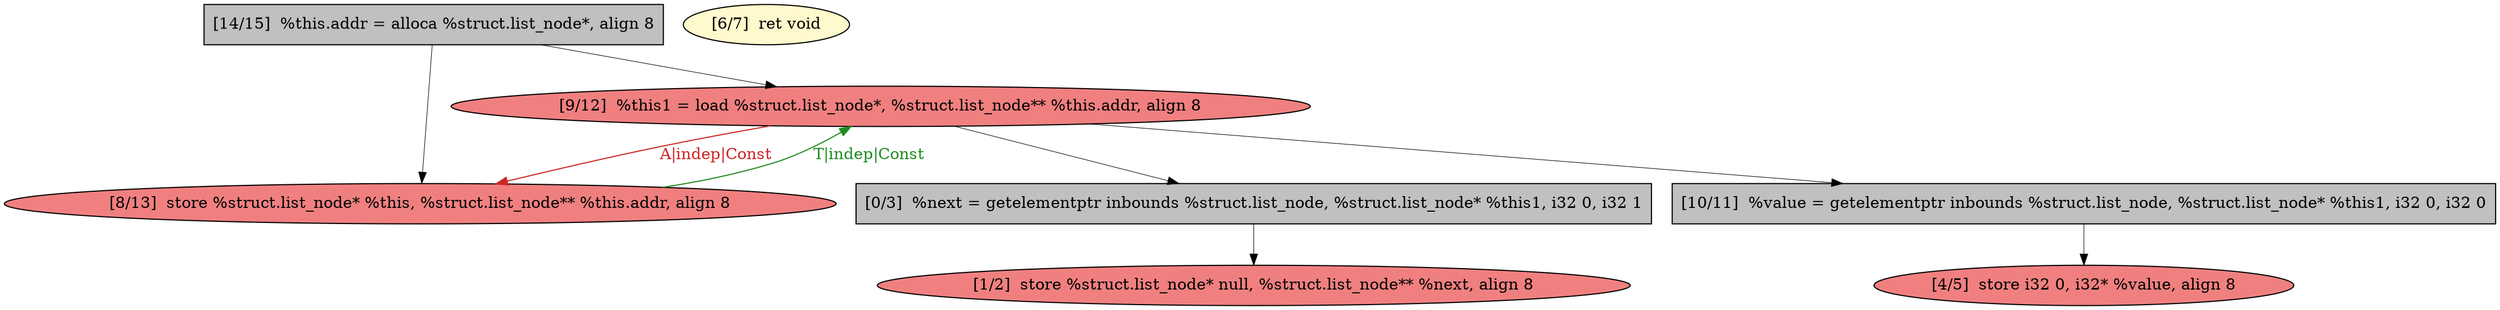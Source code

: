 
digraph G {


node317 [fillcolor=grey,label="[0/3]  %next = getelementptr inbounds %struct.list_node, %struct.list_node* %this1, i32 0, i32 1",shape=rectangle,style=filled ]
node323 [fillcolor=grey,label="[14/15]  %this.addr = alloca %struct.list_node*, align 8",shape=rectangle,style=filled ]
node320 [fillcolor=lemonchiffon,label="[6/7]  ret void",shape=ellipse,style=filled ]
node318 [fillcolor=lightcoral,label="[4/5]  store i32 0, i32* %value, align 8",shape=ellipse,style=filled ]
node319 [fillcolor=lightcoral,label="[1/2]  store %struct.list_node* null, %struct.list_node** %next, align 8",shape=ellipse,style=filled ]
node321 [fillcolor=lightcoral,label="[8/13]  store %struct.list_node* %this, %struct.list_node** %this.addr, align 8",shape=ellipse,style=filled ]
node324 [fillcolor=grey,label="[10/11]  %value = getelementptr inbounds %struct.list_node, %struct.list_node* %this1, i32 0, i32 0",shape=rectangle,style=filled ]
node322 [fillcolor=lightcoral,label="[9/12]  %this1 = load %struct.list_node*, %struct.list_node** %this.addr, align 8",shape=ellipse,style=filled ]

node323->node321 [style=solid,color=black,label="",penwidth=0.5,fontcolor=black ]
node322->node317 [style=solid,color=black,label="",penwidth=0.5,fontcolor=black ]
node322->node321 [style=solid,color=firebrick3,label="A|indep|Const",penwidth=1.0,fontcolor=firebrick3 ]
node321->node322 [style=solid,color=forestgreen,label="T|indep|Const",penwidth=1.0,fontcolor=forestgreen ]
node317->node319 [style=solid,color=black,label="",penwidth=0.5,fontcolor=black ]
node324->node318 [style=solid,color=black,label="",penwidth=0.5,fontcolor=black ]
node323->node322 [style=solid,color=black,label="",penwidth=0.5,fontcolor=black ]
node322->node324 [style=solid,color=black,label="",penwidth=0.5,fontcolor=black ]


}

